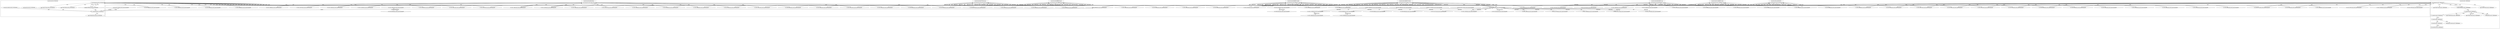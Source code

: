 digraph G {
	"10.1.80.1:33970#ServerID_OuterContainerID"->"1_fwatchdog#ServerID_5bd30c3565a4"[ label="read" ];
	"10.1.80.1:49288#ServerID_OuterContainerID"->"1_fwatchdog#ServerID_68977fd5c9-qtcgc"[ label="GET" ];
	"1_fwatchdog#ServerID_68977fd5c9-qtcgc"->"10.1.80.1:49289#ServerID_OuterContainerID"[ label="RESPONSE" ];
	"1_fwatchdog#ServerID_68977fd5c9-qtcgc"->"10.1.80.1:49288#ServerID_OuterContainerID"[ label="RESPONSE" ];
	"10.1.80.1:49289#ServerID_OuterContainerID"->"1_fwatchdog#ServerID_68977fd5c9-qtcgc"[ label="GET" ];
	"10.1.80.1:33968#ServerID_OuterContainerID"->"1_fwatchdog#ServerID_5bd30c3565a4"[ label="read" ];
	"10.1.80.1:34002#ServerID_OuterContainerID"->"1_fwatchdog#ServerID_5fff9df6cf-4xmj9"[ label="GET" ];
	"1_fwatchdog#ServerID_5fff9df6cf-4xmj9"->"10.1.80.1:34002#ServerID_OuterContainerID"[ label="RESPONSE" ];
	"10.1.80.1:34004#ServerID_OuterContainerID"->"1_fwatchdog#ServerID_5fff9df6cf-4xmj9"[ label="GET" ];
	"1_fwatchdog#ServerID_5fff9df6cf-4xmj9"->"10.1.80.1:34004#ServerID_OuterContainerID"[ label="RESPONSE" ];
	"10.1.80.1:59106#ServerID_OuterContainerID"->"1_fwatchdog#ServerID_5f846fd567-g8dn6"[ label="GET" ];
	"1_fwatchdog#ServerID_5bd30c3565a4"->"10.1.80.1:33970#ServerID_OuterContainerID"[ label="write" ];
	"1_fwatchdog#ServerID_5f846fd567-g8dn6"->"10.1.80.1:59106#ServerID_OuterContainerID"[ label="RESPONSE" ];
	"10.1.80.1:59104#ServerID_OuterContainerID"->"1_fwatchdog#ServerID_5f846fd567-g8dn6"[ label="GET" ];
	"1_fwatchdog#ServerID_5bd30c3565a4"->"10.1.80.1:33968#ServerID_OuterContainerID"[ label="write" ];
	"1_fwatchdog#ServerID_5f846fd567-g8dn6"->"10.1.80.1:59104#ServerID_OuterContainerID"[ label="RESPONSE" ];
	"10.1.80.1:54290#ServerID_OuterContainerID"->"1_fwatchdog#ServerID_6df85d7674-f2xxt"[ label="GET" ];
	"1_fwatchdog#ServerID_6df85d7674-f2xxt"->"10.1.80.1:54290#ServerID_OuterContainerID"[ label="RESPONSE" ];
	"10.1.80.1:59072#ServerID_OuterContainerID"->"1_fwatchdog#ServerID_7cf8268e6ab5"[ label="read" ];
	"10.1.80.1:54292#ServerID_OuterContainerID"->"1_fwatchdog#ServerID_6df85d7674-f2xxt"[ label="GET" ];
	"1_fwatchdog#ServerID_6df85d7674-f2xxt"->"10.1.80.1:54292#ServerID_OuterContainerID"[ label="RESPONSE" ];
	"10.1.80.1:56628#ServerID_OuterContainerID"->"1_fwatchdog#ServerID_8665dd9487-zwjjv"[ label="GET" ];
	"1_fwatchdog#ServerID_8665dd9487-zwjjv"->"10.1.80.1:56628#ServerID_OuterContainerID"[ label="RESPONSE" ];
	"10.1.80.1:56630#ServerID_OuterContainerID"->"1_fwatchdog#ServerID_8665dd9487-zwjjv"[ label="GET" ];
	"1_fwatchdog#ServerID_8665dd9487-zwjjv"->"10.1.80.1:56630#ServerID_OuterContainerID"[ label="RESPONSE" ];
	"10.1.80.1:49356#ServerID_OuterContainerID"->"1_fwatchdog#ServerID_76c96688d7-4wrfp"[ label="GET" ];
	"1_fwatchdog#ServerID_76c96688d7-4wrfp"->"10.1.80.1:49356#ServerID_OuterContainerID"[ label="RESPONSE" ];
	"10.1.80.1:49354#ServerID_OuterContainerID"->"1_fwatchdog#ServerID_76c96688d7-4wrfp"[ label="GET" ];
	"1_fwatchdog#ServerID_76c96688d7-4wrfp"->"10.1.80.1:49354#ServerID_OuterContainerID"[ label="RESPONSE" ];
	"10.1.80.1:49322#ServerID_OuterContainerID"->"1_fwatchdog#ServerID_68977fd5c9-qtcgc"[ label="GET" ];
	"10.1.80.1:49323#ServerID_OuterContainerID"->"1_fwatchdog#ServerID_68977fd5c9-qtcgc"[ label="GET" ];
	"1_fwatchdog#ServerID_68977fd5c9-qtcgc"->"10.1.80.1:49322#ServerID_OuterContainerID"[ label="RESPONSE" ];
	"1_fwatchdog#ServerID_68977fd5c9-qtcgc"->"10.1.80.1:49323#ServerID_OuterContainerID"[ label="RESPONSE" ];
	"1_fwatchdog#ServerID_7cf8268e6ab5"->"10.1.80.1:59072#ServerID_OuterContainerID"[ label="write" ];
	"10.1.80.1:59070#ServerID_OuterContainerID"->"1_fwatchdog#ServerID_7cf8268e6ab5"[ label="read" ];
	"10.1.80.1:34036#ServerID_OuterContainerID"->"1_fwatchdog#ServerID_5fff9df6cf-4xmj9"[ label="GET" ];
	"1_fwatchdog#ServerID_5fff9df6cf-4xmj9"->"10.1.80.1:34036#ServerID_OuterContainerID"[ label="RESPONSE" ];
	"10.1.80.1:34038#ServerID_OuterContainerID"->"1_fwatchdog#ServerID_5fff9df6cf-4xmj9"[ label="GET" ];
	"1_fwatchdog#ServerID_5fff9df6cf-4xmj9"->"10.1.80.1:34038#ServerID_OuterContainerID"[ label="RESPONSE" ];
	"10.1.80.1:59142#ServerID_OuterContainerID"->"1_fwatchdog#ServerID_5f846fd567-g8dn6"[ label="GET" ];
	"10.1.80.1:59140#ServerID_OuterContainerID"->"1_fwatchdog#ServerID_5f846fd567-g8dn6"[ label="GET" ];
	"1_fwatchdog#ServerID_5f846fd567-g8dn6"->"10.1.80.1:59142#ServerID_OuterContainerID"[ label="RESPONSE" ];
	"1_fwatchdog#ServerID_5f846fd567-g8dn6"->"10.1.80.1:59140#ServerID_OuterContainerID"[ label="RESPONSE" ];
	"10.1.80.93:43650#ServerID_OuterContainerID"->"1_fwatchdog#ServerID_6df85d7674-f2xxt"[ label="POST" ];
	"1_fwatchdog#ServerID_6df85d7674-f2xxt"->"gateway:8080#ServerID_OuterContainerID"[ label="POST" ];
	"1_fwatchdog#ServerID_6df85d7674-f2xxt"->"10.1.80.93:8080#ServerID_OuterContainerID"[ label="POST" ];
	"10.1.80.93:35660#ServerID_OuterContainerID"->"1_fwatchdog#ServerID_5f846fd567-g8dn6"[ label="POST" ];
	"1_fwatchdog#ServerID_5f846fd567-g8dn6"->"10.1.80.93:35660#ServerID_OuterContainerID"[ label="RESPONSE" ];
	"10.1.80.93:8080#ServerID_OuterContainerID"->"1_fwatchdog#ServerID_6df85d7674-f2xxt"[ label="RESPONSE" ];
	"gateway:8080#ServerID_OuterContainerID"->"1_fwatchdog#ServerID_6df85d7674-f2xxt"[ label="RESPONSE" ];
	"1_fwatchdog#ServerID_6df85d7674-f2xxt"->"10.1.80.93:43650#ServerID_OuterContainerID"[ label="RESPONSE" ];
	"10.1.80.1:54342#ServerID_OuterContainerID"->"1_fwatchdog#ServerID_6df85d7674-f2xxt"[ label="GET" ];
	"10.1.80.1:54344#ServerID_OuterContainerID"->"1_fwatchdog#ServerID_6df85d7674-f2xxt"[ label="GET" ];
	"1_fwatchdog#ServerID_6df85d7674-f2xxt"->"10.1.80.1:54344#ServerID_OuterContainerID"[ label="RESPONSE" ];
	"1_fwatchdog#ServerID_6df85d7674-f2xxt"->"10.1.80.1:54342#ServerID_OuterContainerID"[ label="RESPONSE" ];
	"10.1.80.1:56684#ServerID_OuterContainerID"->"1_fwatchdog#ServerID_8665dd9487-zwjjv"[ label="GET" ];
	"1_fwatchdog#ServerID_8665dd9487-zwjjv"->"10.1.80.1:56684#ServerID_OuterContainerID"[ label="RESPONSE" ];
	"10.1.80.1:56682#ServerID_OuterContainerID"->"1_fwatchdog#ServerID_8665dd9487-zwjjv"[ label="GET" ];
	"1_fwatchdog#ServerID_8665dd9487-zwjjv"->"10.1.80.1:56682#ServerID_OuterContainerID"[ label="RESPONSE" ];
	"10.1.80.1:49410#ServerID_OuterContainerID"->"1_fwatchdog#ServerID_76c96688d7-4wrfp"[ label="GET" ];
	"1_fwatchdog#ServerID_76c96688d7-4wrfp"->"10.1.80.1:49410#ServerID_OuterContainerID"[ label="RESPONSE" ];
	"10.1.80.1:49408#ServerID_OuterContainerID"->"1_fwatchdog#ServerID_76c96688d7-4wrfp"[ label="GET" ];
	"1_fwatchdog#ServerID_76c96688d7-4wrfp"->"10.1.80.1:49408#ServerID_OuterContainerID"[ label="RESPONSE" ];
	"10.1.80.93:43684#ServerID_OuterContainerID"->"1_fwatchdog#ServerID_6df85d7674-f2xxt"[ label="POST" ];
	"1_fwatchdog#ServerID_6df85d7674-f2xxt"->"gateway:8080#ServerID_OuterContainerID"[ label="POST" ];
	"1_fwatchdog#ServerID_6df85d7674-f2xxt"->"10.1.80.93:8080#ServerID_OuterContainerID"[ label="POST" ];
	"10.1.80.93:35694#ServerID_OuterContainerID"->"1_fwatchdog#ServerID_5f846fd567-g8dn6"[ label="POST" ];
	"1_fwatchdog#ServerID_5f846fd567-g8dn6"->"10.1.80.93:35694#ServerID_OuterContainerID"[ label="RESPONSE" ];
	"10.1.80.93:8080#ServerID_OuterContainerID"->"1_fwatchdog#ServerID_6df85d7674-f2xxt"[ label="RESPONSE" ];
	"gateway:8080#ServerID_OuterContainerID"->"1_fwatchdog#ServerID_6df85d7674-f2xxt"[ label="RESPONSE" ];
	"1_fwatchdog#ServerID_6df85d7674-f2xxt"->"10.1.80.93:43684#ServerID_OuterContainerID"[ label="RESPONSE" ];
	"10.1.80.1:49392#ServerID_OuterContainerID"->"1_fwatchdog#ServerID_68977fd5c9-qtcgc"[ label="GET" ];
	"10.1.80.1:49394#ServerID_OuterContainerID"->"1_fwatchdog#ServerID_68977fd5c9-qtcgc"[ label="GET" ];
	"1_fwatchdog#ServerID_68977fd5c9-qtcgc"->"10.1.80.1:49394#ServerID_OuterContainerID"[ label="RESPONSE" ];
	"1_fwatchdog#ServerID_68977fd5c9-qtcgc"->"10.1.80.1:49392#ServerID_OuterContainerID"[ label="RESPONSE" ];
	"10.1.80.93:43706#ServerID_OuterContainerID"->"1_fwatchdog#ServerID_6df85d7674-f2xxt"[ label="POST" ];
	"1_fwatchdog#ServerID_6df85d7674-f2xxt"->"gateway:8080#ServerID_OuterContainerID"[ label="POST" ];
	"1_fwatchdog#ServerID_6df85d7674-f2xxt"->"10.1.80.93:8080#ServerID_OuterContainerID"[ label="POST" ];
	"10.1.80.93:35716#ServerID_OuterContainerID"->"1_fwatchdog#ServerID_5f846fd567-g8dn6"[ label="POST" ];
	"1_fwatchdog#ServerID_5f846fd567-g8dn6"->"10.1.80.93:35716#ServerID_OuterContainerID"[ label="RESPONSE" ];
	"10.1.80.93:8080#ServerID_OuterContainerID"->"1_fwatchdog#ServerID_6df85d7674-f2xxt"[ label="RESPONSE" ];
	"gateway:8080#ServerID_OuterContainerID"->"1_fwatchdog#ServerID_6df85d7674-f2xxt"[ label="RESPONSE" ];
	"1_fwatchdog#ServerID_6df85d7674-f2xxt"->"10.1.80.93:43706#ServerID_OuterContainerID"[ label="RESPONSE" ];
	"10.1.80.1:34122#ServerID_OuterContainerID"->"1_fwatchdog#ServerID_5fff9df6cf-4xmj9"[ label="GET" ];
	"1_fwatchdog#ServerID_5fff9df6cf-4xmj9"->"10.1.80.1:34122#ServerID_OuterContainerID"[ label="RESPONSE" ];
	"10.1.80.1:34124#ServerID_OuterContainerID"->"1_fwatchdog#ServerID_5fff9df6cf-4xmj9"[ label="GET" ];
	"1_fwatchdog#ServerID_5fff9df6cf-4xmj9"->"10.1.80.1:34124#ServerID_OuterContainerID"[ label="RESPONSE" ];
	"10.1.80.1:59224#ServerID_OuterContainerID"->"1_fwatchdog#ServerID_5f846fd567-g8dn6"[ label="GET" ];
	"1_fwatchdog#ServerID_5f846fd567-g8dn6"->"10.1.80.1:59224#ServerID_OuterContainerID"[ label="RESPONSE" ];
	"10.1.80.1:59225#ServerID_OuterContainerID"->"1_fwatchdog#ServerID_5f846fd567-g8dn6"[ label="GET" ];
	"1_fwatchdog#ServerID_5f846fd567-g8dn6"->"10.1.80.1:59225#ServerID_OuterContainerID"[ label="RESPONSE" ];
	"10.1.80.1:54412#ServerID_OuterContainerID"->"1_fwatchdog#ServerID_6df85d7674-f2xxt"[ label="GET" ];
	"10.1.80.1:54410#ServerID_OuterContainerID"->"1_fwatchdog#ServerID_6df85d7674-f2xxt"[ label="GET" ];
	"1_fwatchdog#ServerID_6df85d7674-f2xxt"->"10.1.80.1:54410#ServerID_OuterContainerID"[ label="RESPONSE" ];
	"1_fwatchdog#ServerID_6df85d7674-f2xxt"->"10.1.80.1:54412#ServerID_OuterContainerID"[ label="RESPONSE" ];
	"10.1.80.1:56754#ServerID_OuterContainerID"->"1_fwatchdog#ServerID_8665dd9487-zwjjv"[ label="GET" ];
	"1_fwatchdog#ServerID_8665dd9487-zwjjv"->"10.1.80.1:56754#ServerID_OuterContainerID"[ label="RESPONSE" ];
	"10.1.80.1:56752#ServerID_OuterContainerID"->"1_fwatchdog#ServerID_8665dd9487-zwjjv"[ label="GET" ];
	"1_fwatchdog#ServerID_8665dd9487-zwjjv"->"10.1.80.1:56752#ServerID_OuterContainerID"[ label="RESPONSE" ];
	"10.1.80.1:49486#ServerID_OuterContainerID"->"1_fwatchdog#ServerID_76c96688d7-4wrfp"[ label="GET" ];
	"10.1.80.1:49452#ServerID_OuterContainerID"->"1_fwatchdog#ServerID_68977fd5c9-qtcgc"[ label="GET" ];
	"1_fwatchdog#ServerID_76c96688d7-4wrfp"->"10.1.80.1:49486#ServerID_OuterContainerID"[ label="RESPONSE" ];
	"10.1.80.1:49484#ServerID_OuterContainerID"->"1_fwatchdog#ServerID_76c96688d7-4wrfp"[ label="GET" ];
	"1_fwatchdog#ServerID_76c96688d7-4wrfp"->"10.1.80.1:49484#ServerID_OuterContainerID"[ label="RESPONSE" ];
	"1_fwatchdog#ServerID_7cf8268e6ab5"->"10.1.80.1:59070#ServerID_OuterContainerID"[ label="write" ];
	"1_fwatchdog#ServerID_68977fd5c9-qtcgc"->"10.1.80.1:49452#ServerID_OuterContainerID"[ label="RESPONSE" ];
	"10.1.80.1:49454#ServerID_OuterContainerID"->"1_fwatchdog#ServerID_68977fd5c9-qtcgc"[ label="GET" ];
	"1_fwatchdog#ServerID_68977fd5c9-qtcgc"->"10.1.80.1:49454#ServerID_OuterContainerID"[ label="RESPONSE" ];
	"10.1.80.1:34167#ServerID_OuterContainerID"->"1_fwatchdog#ServerID_5fff9df6cf-4xmj9"[ label="GET" ];
	"10.1.80.1:34166#ServerID_OuterContainerID"->"1_fwatchdog#ServerID_5fff9df6cf-4xmj9"[ label="GET" ];
	"1_fwatchdog#ServerID_5fff9df6cf-4xmj9"->"10.1.80.1:34166#ServerID_OuterContainerID"[ label="RESPONSE" ];
	"1_fwatchdog#ServerID_5fff9df6cf-4xmj9"->"10.1.80.1:34167#ServerID_OuterContainerID"[ label="RESPONSE" ];
	"10.1.80.1:59268#ServerID_OuterContainerID"->"1_fwatchdog#ServerID_5f846fd567-g8dn6"[ label="GET" ];
	"1_fwatchdog#ServerID_5f846fd567-g8dn6"->"10.1.80.1:59268#ServerID_OuterContainerID"[ label="RESPONSE" ];
	"10.1.80.1:59270#ServerID_OuterContainerID"->"1_fwatchdog#ServerID_5f846fd567-g8dn6"[ label="GET" ];
	"1_fwatchdog#ServerID_5f846fd567-g8dn6"->"10.1.80.1:59270#ServerID_OuterContainerID"[ label="RESPONSE" ];
	"10.1.80.1:54456#ServerID_OuterContainerID"->"1_fwatchdog#ServerID_6df85d7674-f2xxt"[ label="GET" ];
	"1_fwatchdog#ServerID_6df85d7674-f2xxt"->"10.1.80.1:54456#ServerID_OuterContainerID"[ label="RESPONSE" ];
	"10.1.80.1:54454#ServerID_OuterContainerID"->"1_fwatchdog#ServerID_6df85d7674-f2xxt"[ label="GET" ];
	"1_fwatchdog#ServerID_6df85d7674-f2xxt"->"10.1.80.1:54454#ServerID_OuterContainerID"[ label="RESPONSE" ];
	"10.1.80.1:56792#ServerID_OuterContainerID"->"1_fwatchdog#ServerID_8665dd9487-zwjjv"[ label="GET" ];
	"1_fwatchdog#ServerID_8665dd9487-zwjjv"->"10.1.80.1:56792#ServerID_OuterContainerID"[ label="RESPONSE" ];
	"10.1.80.1:56794#ServerID_OuterContainerID"->"1_fwatchdog#ServerID_8665dd9487-zwjjv"[ label="GET" ];
	"1_fwatchdog#ServerID_8665dd9487-zwjjv"->"10.1.80.1:56794#ServerID_OuterContainerID"[ label="RESPONSE" ];
	"10.1.80.1:49518#ServerID_OuterContainerID"->"1_fwatchdog#ServerID_76c96688d7-4wrfp"[ label="GET" ];
	"1_fwatchdog#ServerID_76c96688d7-4wrfp"->"10.1.80.1:49518#ServerID_OuterContainerID"[ label="RESPONSE" ];
	"10.1.80.1:49520#ServerID_OuterContainerID"->"1_fwatchdog#ServerID_76c96688d7-4wrfp"[ label="GET" ];
	"1_fwatchdog#ServerID_76c96688d7-4wrfp"->"10.1.80.1:49520#ServerID_OuterContainerID"[ label="RESPONSE" ];
	"10.1.80.1:49488#ServerID_OuterContainerID"->"1_fwatchdog#ServerID_68977fd5c9-qtcgc"[ label="GET" ];
	"10.1.80.1:49486#ServerID_OuterContainerID"->"1_fwatchdog#ServerID_68977fd5c9-qtcgc"[ label="GET" ];
	"1_fwatchdog#ServerID_68977fd5c9-qtcgc"->"10.1.80.1:49488#ServerID_OuterContainerID"[ label="RESPONSE" ];
	"1_fwatchdog#ServerID_68977fd5c9-qtcgc"->"10.1.80.1:49486#ServerID_OuterContainerID"[ label="RESPONSE" ];
	"10.1.80.1:34198#ServerID_OuterContainerID"->"1_fwatchdog#ServerID_5fff9df6cf-4xmj9"[ label="GET" ];
	"1_fwatchdog#ServerID_5fff9df6cf-4xmj9"->"10.1.80.1:34198#ServerID_OuterContainerID"[ label="RESPONSE" ];
	"10.1.80.1:34200#ServerID_OuterContainerID"->"1_fwatchdog#ServerID_5fff9df6cf-4xmj9"[ label="GET" ];
	"1_fwatchdog#ServerID_5fff9df6cf-4xmj9"->"10.1.80.1:34200#ServerID_OuterContainerID"[ label="RESPONSE" ];
	"10.1.80.1:59301#ServerID_OuterContainerID"->"1_fwatchdog#ServerID_5f846fd567-g8dn6"[ label="GET" ];
	"10.1.80.1:49289#ServerID_OuterContainerID"->"1_fwatchdog#ServerID_c8cd456c8f13"[ label="read" ];
	"1_fwatchdog#ServerID_5f846fd567-g8dn6"->"10.1.80.1:59301#ServerID_OuterContainerID"[ label="RESPONSE" ];
	"10.1.80.1:54256#ServerID_OuterContainerID"->"1_fwatchdog#ServerID_2347d2f455dd"[ label="read" ];
	"10.1.80.1:54258#ServerID_OuterContainerID"->"1_fwatchdog#ServerID_2347d2f455dd"[ label="read" ];
	"1_fwatchdog#ServerID_2347d2f455dd"->"10.1.80.1:54256#ServerID_OuterContainerID"[ label="write" ];
	"1_fwatchdog#ServerID_2347d2f455dd"->"10.1.80.1:54258#ServerID_OuterContainerID"[ label="write" ];
	"10.1.80.1:49288#ServerID_OuterContainerID"->"1_fwatchdog#ServerID_c8cd456c8f13"[ label="read" ];
	"1_fwatchdog#ServerID_c8cd456c8f13"->"10.1.80.1:49288#ServerID_OuterContainerID"[ label="write" ];
	"1_fwatchdog#ServerID_c8cd456c8f13"->"10.1.80.1:49289#ServerID_OuterContainerID"[ label="write" ];
	"10.1.80.1:34004#ServerID_OuterContainerID"->"1_fwatchdog#ServerID_5bd30c3565a4"[ label="read" ];
	"10.1.80.1:34002#ServerID_OuterContainerID"->"1_fwatchdog#ServerID_5bd30c3565a4"[ label="read" ];
	"1_fwatchdog#ServerID_5bd30c3565a4"->"10.1.80.1:34002#ServerID_OuterContainerID"[ label="write" ];
	"1_fwatchdog#ServerID_5bd30c3565a4"->"10.1.80.1:34004#ServerID_OuterContainerID"[ label="write" ];
	"10.1.80.1:59106#ServerID_OuterContainerID"->"1_fwatchdog#ServerID_7cf8268e6ab5"[ label="read" ];
	"10.1.80.1:59104#ServerID_OuterContainerID"->"1_fwatchdog#ServerID_7cf8268e6ab5"[ label="read" ];
	"1_fwatchdog#ServerID_7cf8268e6ab5"->"10.1.80.1:59106#ServerID_OuterContainerID"[ label="write" ];
	"1_fwatchdog#ServerID_7cf8268e6ab5"->"10.1.80.1:59104#ServerID_OuterContainerID"[ label="write" ];
	"10.1.80.1:54290#ServerID_OuterContainerID"->"1_fwatchdog#ServerID_2347d2f455dd"[ label="read" ];
	"1_fwatchdog#ServerID_2347d2f455dd"->"10.1.80.1:54290#ServerID_OuterContainerID"[ label="write" ];
	"10.1.80.1:54292#ServerID_OuterContainerID"->"1_fwatchdog#ServerID_2347d2f455dd"[ label="read" ];
	"1_fwatchdog#ServerID_2347d2f455dd"->"10.1.80.1:54292#ServerID_OuterContainerID"[ label="write" ];
	"10.1.80.1:49323#ServerID_OuterContainerID"->"1_fwatchdog#ServerID_c8cd456c8f13"[ label="read" ];
	"10.1.80.1:49322#ServerID_OuterContainerID"->"1_fwatchdog#ServerID_c8cd456c8f13"[ label="read" ];
	"1_fwatchdog#ServerID_c8cd456c8f13"->"10.1.80.1:49322#ServerID_OuterContainerID"[ label="write" ];
	"1_fwatchdog#ServerID_c8cd456c8f13"->"10.1.80.1:49323#ServerID_OuterContainerID"[ label="write" ];
	"10.1.80.1:34036#ServerID_OuterContainerID"->"1_fwatchdog#ServerID_5bd30c3565a4"[ label="read" ];
	"10.1.80.1:34038#ServerID_OuterContainerID"->"1_fwatchdog#ServerID_5bd30c3565a4"[ label="read" ];
	"1_fwatchdog#ServerID_5bd30c3565a4"->"10.1.80.1:34036#ServerID_OuterContainerID"[ label="write" ];
	"1_fwatchdog#ServerID_5bd30c3565a4"->"10.1.80.1:34038#ServerID_OuterContainerID"[ label="write" ];
	"10.1.80.1:59142#ServerID_OuterContainerID"->"1_fwatchdog#ServerID_7cf8268e6ab5"[ label="read" ];
	"1_fwatchdog#ServerID_7cf8268e6ab5"->"10.1.80.1:59142#ServerID_OuterContainerID"[ label="write" ];
	"1_fwatchdog#ServerID_7cf8268e6ab5"->"10.1.80.1:59140#ServerID_OuterContainerID"[ label="write" ];
	"10.1.80.1:59140#ServerID_OuterContainerID"->"1_fwatchdog#ServerID_7cf8268e6ab5"[ label="read" ];
	"10.1.80.93:43650#ServerID_OuterContainerID"->"1_fwatchdog#ServerID_2347d2f455dd"[ label="read" ];
	"1_fwatchdog#ServerID_2347d2f455dd"->"pipe:[7844706]#ServerID_2347d2f455dd"[ label="write" ];
	"1_fwatchdog#ServerID_2347d2f455dd"->"localhost:3000#ServerID_2347d2f455dd"[ label="connect" ];
	"localhost:3000#ServerID_2347d2f455dd"->"1_fwatchdog#ServerID_2347d2f455dd"[ label="read" ];
	"1_fwatchdog#ServerID_2347d2f455dd"->"localhost:3000#ServerID_2347d2f455dd"[ label="write" ];
	"localhost:3000#ServerID_2347d2f455dd"->"13_node#ServerID_2347d2f455dd"[ label="read" ];
	"13_node#ServerID_2347d2f455dd"->"pipe:[7845926]#ServerID_2347d2f455dd"[ label="write" ];
	"/etc/hosts#ServerID_2347d2f455dd"->"13_node#ServerID_2347d2f455dd"[ label="read" ];
	"/etc/resolv.conf#ServerID_2347d2f455dd"->"13_node#ServerID_2347d2f455dd"[ label="read" ];
	"13_node#ServerID_2347d2f455dd"->"10.152.183.10:53#ServerID_OuterContainerID"[ label="sendto" ];
	"10.152.183.10:53#ServerID_OuterContainerID"->"13_node#ServerID_2347d2f455dd"[ label="recvfrom" ];
	"1_fwatchdog#ServerID_7cf8268e6ab5"->"pipe:[7845975]#ServerID_7cf8268e6ab5"[ label="write" ];
	"1_fwatchdog#ServerID_7cf8268e6ab5"->"localhost:3000#ServerID_7cf8268e6ab5"[ label="connect" ];
	"1_fwatchdog#ServerID_7cf8268e6ab5"->"localhost:3000#ServerID_7cf8268e6ab5"[ label="write" ];
	"localhost:3000#ServerID_7cf8268e6ab5"->"1_fwatchdog#ServerID_7cf8268e6ab5"[ label="read" ];
	"13_node#ServerID_2347d2f455dd"->"gateway:8080#ServerID_OuterContainerID"[ label="connect" ];
	"10.1.80.93:35660#ServerID_OuterContainerID"->"1_fwatchdog#ServerID_7cf8268e6ab5"[ label="read" ];
	"localhost:3000#ServerID_7cf8268e6ab5"->"13_node#ServerID_7cf8268e6ab5"[ label="read" ];
	"/dev/null#ServerID_7cf8268e6ab5"->"13_node#ServerID_7cf8268e6ab5"[ label="read" ];
	"13_node#ServerID_7cf8268e6ab5"->"pipe:[7845600]#ServerID_7cf8268e6ab5"[ label="write" ];
	"13_node#ServerID_7cf8268e6ab5"->"pipe:[7845627]#ServerID_7cf8268e6ab5"[ label="write" ];
	"pipe:[7845627]#ServerID_7cf8268e6ab5"->"13_node#ServerID_7cf8268e6ab5"[ label="read" ];
	"37_node#ServerID_7cf8268e6ab5"->"37_sh#ServerID_7cf8268e6ab5"[ label="execve" ];
	"13_node#ServerID_7cf8268e6ab5"->"37_node#ServerID_7cf8268e6ab5"[ label="fork" ];
	"38_sh#ServerID_7cf8268e6ab5"->"38_touch#ServerID_7cf8268e6ab5"[ label="execve" ];
	"37_sh#ServerID_7cf8268e6ab5"->"/home/app/3.txt#ServerID_7cf8268e6ab5"[ label="write" ];
	"37_sh#ServerID_7cf8268e6ab5"->"38_sh#ServerID_7cf8268e6ab5"[ label="fork" ];
	"13_node#ServerID_7cf8268e6ab5"->"/dev/null#ServerID_7cf8268e6ab5"[ label="write" ];
	"1_fwatchdog#ServerID_7cf8268e6ab5"->"pipe:[7845976]#ServerID_7cf8268e6ab5"[ label="write" ];
	"gateway:8080#ServerID_OuterContainerID"->"13_node#ServerID_2347d2f455dd"[ label="read" ];
	"1_fwatchdog#ServerID_7cf8268e6ab5"->"10.1.80.93:35660#ServerID_OuterContainerID"[ label="write" ];
	"1_fwatchdog#ServerID_2347d2f455dd"->"pipe:[7844707]#ServerID_2347d2f455dd"[ label="write" ];
	"1_fwatchdog#ServerID_2347d2f455dd"->"10.1.80.93:43650#ServerID_OuterContainerID"[ label="write" ];
	"10.1.80.1:54344#ServerID_OuterContainerID"->"1_fwatchdog#ServerID_2347d2f455dd"[ label="read" ];
	"10.1.80.1:54342#ServerID_OuterContainerID"->"1_fwatchdog#ServerID_2347d2f455dd"[ label="read" ];
	"1_fwatchdog#ServerID_2347d2f455dd"->"10.1.80.1:54344#ServerID_OuterContainerID"[ label="write" ];
	"1_fwatchdog#ServerID_2347d2f455dd"->"10.1.80.1:54342#ServerID_OuterContainerID"[ label="write" ];
	"10.1.80.93:43684#ServerID_OuterContainerID"->"1_fwatchdog#ServerID_2347d2f455dd"[ label="read" ];
	"10.1.80.93:35694#ServerID_OuterContainerID"->"1_fwatchdog#ServerID_7cf8268e6ab5"[ label="read" ];
	"1_fwatchdog#ServerID_7cf8268e6ab5"->"10.1.80.93:35694#ServerID_OuterContainerID"[ label="write" ];
	"1_fwatchdog#ServerID_2347d2f455dd"->"10.1.80.93:43684#ServerID_OuterContainerID"[ label="write" ];
	"10.1.80.1:49394#ServerID_OuterContainerID"->"1_fwatchdog#ServerID_c8cd456c8f13"[ label="read" ];
	"1_fwatchdog#ServerID_c8cd456c8f13"->"10.1.80.1:49394#ServerID_OuterContainerID"[ label="write" ];
	"10.1.80.1:49392#ServerID_OuterContainerID"->"1_fwatchdog#ServerID_c8cd456c8f13"[ label="read" ];
	"1_fwatchdog#ServerID_c8cd456c8f13"->"10.1.80.1:49392#ServerID_OuterContainerID"[ label="write" ];
	"10.1.80.93:43706#ServerID_OuterContainerID"->"1_fwatchdog#ServerID_2347d2f455dd"[ label="read" ];
	"10.1.80.93:35716#ServerID_OuterContainerID"->"1_fwatchdog#ServerID_7cf8268e6ab5"[ label="read" ];
	"1_fwatchdog#ServerID_7cf8268e6ab5"->"10.1.80.93:35716#ServerID_OuterContainerID"[ label="write" ];
	"1_fwatchdog#ServerID_2347d2f455dd"->"10.1.80.93:43706#ServerID_OuterContainerID"[ label="write" ];
	"10.1.80.1:34122#ServerID_OuterContainerID"->"1_fwatchdog#ServerID_5bd30c3565a4"[ label="read" ];
	"10.1.80.1:34124#ServerID_OuterContainerID"->"1_fwatchdog#ServerID_5bd30c3565a4"[ label="read" ];
	"1_fwatchdog#ServerID_5bd30c3565a4"->"10.1.80.1:34122#ServerID_OuterContainerID"[ label="write" ];
	"10.1.80.1:59224#ServerID_OuterContainerID"->"1_fwatchdog#ServerID_7cf8268e6ab5"[ label="read" ];
	"1_fwatchdog#ServerID_5bd30c3565a4"->"10.1.80.1:34124#ServerID_OuterContainerID"[ label="write" ];
	"1_fwatchdog#ServerID_7cf8268e6ab5"->"10.1.80.1:59224#ServerID_OuterContainerID"[ label="write" ];
	"10.1.80.1:59225#ServerID_OuterContainerID"->"1_fwatchdog#ServerID_7cf8268e6ab5"[ label="read" ];
	"1_fwatchdog#ServerID_7cf8268e6ab5"->"10.1.80.1:59225#ServerID_OuterContainerID"[ label="write" ];
	"10.1.80.1:54412#ServerID_OuterContainerID"->"1_fwatchdog#ServerID_2347d2f455dd"[ label="read" ];
	"10.1.80.1:54410#ServerID_OuterContainerID"->"1_fwatchdog#ServerID_2347d2f455dd"[ label="read" ];
	"1_fwatchdog#ServerID_2347d2f455dd"->"10.1.80.1:54410#ServerID_OuterContainerID"[ label="write" ];
	"1_fwatchdog#ServerID_2347d2f455dd"->"10.1.80.1:54412#ServerID_OuterContainerID"[ label="write" ];
	"10.1.80.1:49454#ServerID_OuterContainerID"->"1_fwatchdog#ServerID_c8cd456c8f13"[ label="read" ];
	"10.1.80.1:49452#ServerID_OuterContainerID"->"1_fwatchdog#ServerID_c8cd456c8f13"[ label="read" ];
	"1_fwatchdog#ServerID_c8cd456c8f13"->"10.1.80.1:49452#ServerID_OuterContainerID"[ label="write" ];
	"1_fwatchdog#ServerID_c8cd456c8f13"->"10.1.80.1:49454#ServerID_OuterContainerID"[ label="write" ];
	"1_fwatchdog#ServerID_5bd30c3565a4"->"10.1.80.1:34166#ServerID_OuterContainerID"[ label="write" ];
	"10.1.80.1:34166#ServerID_OuterContainerID"->"1_fwatchdog#ServerID_5bd30c3565a4"[ label="read" ];
	"10.1.80.1:34167#ServerID_OuterContainerID"->"1_fwatchdog#ServerID_5bd30c3565a4"[ label="read" ];
	"1_fwatchdog#ServerID_5bd30c3565a4"->"10.1.80.1:34167#ServerID_OuterContainerID"[ label="write" ];
	"10.1.80.1:59270#ServerID_OuterContainerID"->"1_fwatchdog#ServerID_7cf8268e6ab5"[ label="read" ];
	"10.1.80.1:59268#ServerID_OuterContainerID"->"1_fwatchdog#ServerID_7cf8268e6ab5"[ label="read" ];
	"1_fwatchdog#ServerID_7cf8268e6ab5"->"10.1.80.1:59268#ServerID_OuterContainerID"[ label="write" ];
	"1_fwatchdog#ServerID_7cf8268e6ab5"->"10.1.80.1:59270#ServerID_OuterContainerID"[ label="write" ];
	"10.1.80.1:54456#ServerID_OuterContainerID"->"1_fwatchdog#ServerID_2347d2f455dd"[ label="read" ];
	"10.1.80.1:54454#ServerID_OuterContainerID"->"1_fwatchdog#ServerID_2347d2f455dd"[ label="read" ];
	"10.1.80.1:49486#ServerID_OuterContainerID"->"1_fwatchdog#ServerID_c8cd456c8f13"[ label="read" ];
	"1_fwatchdog#ServerID_2347d2f455dd"->"10.1.80.1:54456#ServerID_OuterContainerID"[ label="write" ];
	"1_fwatchdog#ServerID_2347d2f455dd"->"10.1.80.1:54454#ServerID_OuterContainerID"[ label="write" ];
	"10.1.80.1:49488#ServerID_OuterContainerID"->"1_fwatchdog#ServerID_c8cd456c8f13"[ label="read" ];
	"1_fwatchdog#ServerID_c8cd456c8f13"->"10.1.80.1:49488#ServerID_OuterContainerID"[ label="write" ];
	"1_fwatchdog#ServerID_c8cd456c8f13"->"10.1.80.1:49486#ServerID_OuterContainerID"[ label="write" ];
	"10.1.80.1:34198#ServerID_OuterContainerID"->"1_fwatchdog#ServerID_5bd30c3565a4"[ label="read" ];
	"10.1.80.1:34200#ServerID_OuterContainerID"->"1_fwatchdog#ServerID_5bd30c3565a4"[ label="read" ];
	"1_fwatchdog#ServerID_5bd30c3565a4"->"10.1.80.1:34198#ServerID_OuterContainerID"[ label="write" ];
	"10.1.80.1:59301#ServerID_OuterContainerID"->"1_fwatchdog#ServerID_7cf8268e6ab5"[ label="read" ];
	"1_fwatchdog#ServerID_5bd30c3565a4"->"10.1.80.1:34200#ServerID_OuterContainerID"[ label="write" ];
	"1_fwatchdog#ServerID_7cf8268e6ab5"->"10.1.80.1:59301#ServerID_OuterContainerID"[ label="write" ];
	"10.1.80.1:59300#ServerID_OuterContainerID"->"1_fwatchdog#ServerID_7cf8268e6ab5"[ label="read" ];
	"1_fwatchdog#ServerID_7cf8268e6ab5"->"10.1.80.1:59300#ServerID_OuterContainerID"[ label="write" ];
	"10.1.80.1:54488#ServerID_OuterContainerID"->"1_fwatchdog#ServerID_2347d2f455dd"[ label="read" ];
	"10.1.80.1:54486#ServerID_OuterContainerID"->"1_fwatchdog#ServerID_2347d2f455dd"[ label="read" ];
	"1_fwatchdog#ServerID_2347d2f455dd"->"10.1.80.1:54488#ServerID_OuterContainerID"[ label="write" ];
	"1_fwatchdog#ServerID_2347d2f455dd"->"10.1.80.1:54486#ServerID_OuterContainerID"[ label="write" ];
	"10.1.80.93:8080#ServerID_OuterContainerID"->"10.1.80.1:45718#ServerID_OuterContainerID"[ label="RESPONSE" ];
	"10.1.80.1:45718#ServerID_OuterContainerID"->"10.1.80.93:8080#ServerID_OuterContainerID"[ label="GET" ];
	"10.1.80.109:37576#ServerID_OuterContainerID"->"10.1.80.93:8082#ServerID_OuterContainerID"[ label="GET" ];
	"10.1.80.93:8082#ServerID_OuterContainerID"->"10.1.80.109:37576#ServerID_OuterContainerID"[ label="RESPONSE" ];
	"10.1.80.1:41196#ServerID_OuterContainerID"->"10.1.80.92:8080#ServerID_OuterContainerID"[ label="GET" ];
	"10.1.80.92:8080#ServerID_OuterContainerID"->"10.1.80.1:41196#ServerID_OuterContainerID"[ label="RESPONSE" ];
	"10.1.80.1:45758#ServerID_OuterContainerID"->"10.1.80.93:8080#ServerID_OuterContainerID"[ label="GET" ];
	"10.1.80.93:8080#ServerID_OuterContainerID"->"10.1.80.1:45758#ServerID_OuterContainerID"[ label="RESPONSE" ];
	"10.1.80.1:54731#ServerID_OuterContainerID"->"10.1.80.93:8080#ServerID_OuterContainerID"[ label="POST" ];
	"10.1.80.93:8080#ServerID_OuterContainerID"->"10.1.80.1:54731#ServerID_OuterContainerID"[ label="RESPONSE" ];
	"10.1.80.93:8080#ServerID_OuterContainerID"->"10.0.88.125:31112#ServerID_OuterContainerID"[ label="RESPONSE" ];
	"10.1.80.1:48928#ServerID_OuterContainerID"->"10.1.80.109:9090#ServerID_OuterContainerID"[ label="GET" ];
	"10.1.80.109:9090#ServerID_OuterContainerID"->"10.1.80.1:48928#ServerID_OuterContainerID"[ label="RESPONSE" ];
	"10.1.80.1:48938#ServerID_OuterContainerID"->"10.1.80.109:9090#ServerID_OuterContainerID"[ label="GET" ];
	"10.1.80.109:9090#ServerID_OuterContainerID"->"10.1.80.1:48938#ServerID_OuterContainerID"[ label="RESPONSE" ];
	"10.1.80.1:52590#ServerID_OuterContainerID"->"10.1.80.93:8080#ServerID_OuterContainerID"[ label="POST" ];
	"10.1.80.93:8080#ServerID_OuterContainerID"->"10.1.80.1:52590#ServerID_OuterContainerID"[ label="RESPONSE" ];
	"10.1.80.93:8080#ServerID_OuterContainerID"->"10.0.88.125:31112#ServerID_OuterContainerID"[ label="RESPONSE" ];
	"10.1.80.1:4085#ServerID_OuterContainerID"->"10.1.80.93:8080#ServerID_OuterContainerID"[ label="POST" ];
	"10.1.80.93:8080#ServerID_OuterContainerID"->"10.1.80.1:4085#ServerID_OuterContainerID"[ label="RESPONSE" ];
	"10.1.80.1:48462#ServerID_OuterContainerID"->"10.1.80.111:9093#ServerID_OuterContainerID"[ label="GET" ];
	"10.1.80.93:8080#ServerID_OuterContainerID"->"10.0.88.125:31112#ServerID_OuterContainerID"[ label="RESPONSE" ];
	"10.1.80.111:9093#ServerID_OuterContainerID"->"10.1.80.1:48462#ServerID_OuterContainerID"[ label="RESPONSE" ];
	"10.1.80.1:45862#ServerID_OuterContainerID"->"10.1.80.93:8080#ServerID_OuterContainerID"[ label="GET" ];
	"10.1.80.93:8080#ServerID_OuterContainerID"->"10.1.80.1:45862#ServerID_OuterContainerID"[ label="RESPONSE" ];
	"10.1.80.1:48482#ServerID_OuterContainerID"->"10.1.80.111:9093#ServerID_OuterContainerID"[ label="GET" ];
	"10.1.80.111:9093#ServerID_OuterContainerID"->"10.1.80.1:48482#ServerID_OuterContainerID"[ label="RESPONSE" ];
	"10.1.80.1:56738#ServerID_OuterContainerID"->"10.1.80.92:8181#ServerID_OuterContainerID"[ label="GET" ];
	"10.1.80.92:8181#ServerID_OuterContainerID"->"10.1.80.1:56738#ServerID_OuterContainerID"[ label="RESPONSE" ];
	"10.1.80.1:56282#ServerID_OuterContainerID"->"10.1.80.104:8000#ServerID_OuterContainerID"[ label="GET" ];
	"10.1.80.104:8000#ServerID_OuterContainerID"->"10.1.80.1:56282#ServerID_OuterContainerID"[ label="RESPONSE" ];
	"10.1.80.1:45914#ServerID_OuterContainerID"->"10.1.80.93:8080#ServerID_OuterContainerID"[ label="GET" ];
	"10.1.80.93:8080#ServerID_OuterContainerID"->"10.1.80.1:45914#ServerID_OuterContainerID"[ label="RESPONSE" ];
	subgraph "clusterServerID_2347d2f455dd" {
	label="clusterServerID_2347d2f455dd";
	"/etc/hosts#ServerID_2347d2f455dd" [ shape=ellipse ];
	"/etc/resolv.conf#ServerID_2347d2f455dd" [ shape=ellipse ];
	"13_node#ServerID_2347d2f455dd" [ shape=box ];
	"1_fwatchdog#ServerID_2347d2f455dd" [ shape=box ];
	"localhost:3000#ServerID_2347d2f455dd" [ shape=diamond ];
	"pipe:[7844706]#ServerID_2347d2f455dd" [ shape=ellipse ];
	"pipe:[7844707]#ServerID_2347d2f455dd" [ shape=ellipse ];
	"pipe:[7845926]#ServerID_2347d2f455dd" [ shape=ellipse ];

}
;
	subgraph "clusterServerID_5bd30c3565a4" {
	label="clusterServerID_5bd30c3565a4";
	"1_fwatchdog#ServerID_5bd30c3565a4" [ shape=box ];

}
;
	subgraph "clusterServerID_5f846fd567-g8dn6" {
	label="clusterServerID_5f846fd567-g8dn6";
	"1_fwatchdog#ServerID_5f846fd567-g8dn6" [ shape=box ];

}
;
	subgraph "clusterServerID_5fff9df6cf-4xmj9" {
	label="clusterServerID_5fff9df6cf-4xmj9";
	"1_fwatchdog#ServerID_5fff9df6cf-4xmj9" [ shape=box ];

}
;
	subgraph "clusterServerID_68977fd5c9-qtcgc" {
	label="clusterServerID_68977fd5c9-qtcgc";
	"1_fwatchdog#ServerID_68977fd5c9-qtcgc" [ shape=box ];

}
;
	subgraph "clusterServerID_6df85d7674-f2xxt" {
	label="clusterServerID_6df85d7674-f2xxt";
	"1_fwatchdog#ServerID_6df85d7674-f2xxt" [ shape=box ];

}
;
	subgraph "clusterServerID_76c96688d7-4wrfp" {
	label="clusterServerID_76c96688d7-4wrfp";
	"1_fwatchdog#ServerID_76c96688d7-4wrfp" [ shape=box ];

}
;
	subgraph "clusterServerID_7cf8268e6ab5" {
	label="clusterServerID_7cf8268e6ab5";
	"/dev/null#ServerID_7cf8268e6ab5" [ shape=ellipse ];
	"/home/app/3.txt#ServerID_7cf8268e6ab5" [ shape=ellipse ];
	"13_node#ServerID_7cf8268e6ab5" [ shape=box ];
	"1_fwatchdog#ServerID_7cf8268e6ab5" [ shape=box ];
	"37_node#ServerID_7cf8268e6ab5" [ shape=box ];
	"37_sh#ServerID_7cf8268e6ab5" [ shape=box ];
	"38_sh#ServerID_7cf8268e6ab5" [ shape=box ];
	"38_touch#ServerID_7cf8268e6ab5" [ shape=box ];
	"localhost:3000#ServerID_7cf8268e6ab5" [ shape=diamond ];
	"pipe:[7845600]#ServerID_7cf8268e6ab5" [ shape=ellipse ];
	"pipe:[7845627]#ServerID_7cf8268e6ab5" [ shape=ellipse ];
	"pipe:[7845975]#ServerID_7cf8268e6ab5" [ shape=ellipse ];
	"pipe:[7845976]#ServerID_7cf8268e6ab5" [ shape=ellipse ];

}
;
	subgraph "clusterServerID_8665dd9487-zwjjv" {
	label="clusterServerID_8665dd9487-zwjjv";
	"1_fwatchdog#ServerID_8665dd9487-zwjjv" [ shape=box ];

}
;
	subgraph "clusterServerID_OuterContainerID" {
	label="clusterServerID_OuterContainerID";
	"10.0.88.125:31112#ServerID_OuterContainerID" [ shape=diamond ];
	"10.1.80.104:8000#ServerID_OuterContainerID" [ shape=diamond ];
	"10.1.80.109:37576#ServerID_OuterContainerID" [ shape=diamond ];
	"10.1.80.109:9090#ServerID_OuterContainerID" [ shape=diamond ];
	"10.1.80.111:9093#ServerID_OuterContainerID" [ shape=diamond ];
	"10.1.80.1:33968#ServerID_OuterContainerID" [ shape=diamond ];
	"10.1.80.1:33970#ServerID_OuterContainerID" [ shape=diamond ];
	"10.1.80.1:34002#ServerID_OuterContainerID" [ shape=diamond ];
	"10.1.80.1:34004#ServerID_OuterContainerID" [ shape=diamond ];
	"10.1.80.1:34036#ServerID_OuterContainerID" [ shape=diamond ];
	"10.1.80.1:34038#ServerID_OuterContainerID" [ shape=diamond ];
	"10.1.80.1:34122#ServerID_OuterContainerID" [ shape=diamond ];
	"10.1.80.1:34124#ServerID_OuterContainerID" [ shape=diamond ];
	"10.1.80.1:34166#ServerID_OuterContainerID" [ shape=diamond ];
	"10.1.80.1:34167#ServerID_OuterContainerID" [ shape=diamond ];
	"10.1.80.1:34198#ServerID_OuterContainerID" [ shape=diamond ];
	"10.1.80.1:34200#ServerID_OuterContainerID" [ shape=diamond ];
	"10.1.80.1:4085#ServerID_OuterContainerID" [ shape=diamond ];
	"10.1.80.1:41196#ServerID_OuterContainerID" [ shape=diamond ];
	"10.1.80.1:45718#ServerID_OuterContainerID" [ shape=diamond ];
	"10.1.80.1:45758#ServerID_OuterContainerID" [ shape=diamond ];
	"10.1.80.1:45862#ServerID_OuterContainerID" [ shape=diamond ];
	"10.1.80.1:45914#ServerID_OuterContainerID" [ shape=diamond ];
	"10.1.80.1:48462#ServerID_OuterContainerID" [ shape=diamond ];
	"10.1.80.1:48482#ServerID_OuterContainerID" [ shape=diamond ];
	"10.1.80.1:48928#ServerID_OuterContainerID" [ shape=diamond ];
	"10.1.80.1:48938#ServerID_OuterContainerID" [ shape=diamond ];
	"10.1.80.1:49288#ServerID_OuterContainerID" [ shape=diamond ];
	"10.1.80.1:49289#ServerID_OuterContainerID" [ shape=diamond ];
	"10.1.80.1:49322#ServerID_OuterContainerID" [ shape=diamond ];
	"10.1.80.1:49323#ServerID_OuterContainerID" [ shape=diamond ];
	"10.1.80.1:49354#ServerID_OuterContainerID" [ shape=diamond ];
	"10.1.80.1:49356#ServerID_OuterContainerID" [ shape=diamond ];
	"10.1.80.1:49392#ServerID_OuterContainerID" [ shape=diamond ];
	"10.1.80.1:49394#ServerID_OuterContainerID" [ shape=diamond ];
	"10.1.80.1:49408#ServerID_OuterContainerID" [ shape=diamond ];
	"10.1.80.1:49410#ServerID_OuterContainerID" [ shape=diamond ];
	"10.1.80.1:49452#ServerID_OuterContainerID" [ shape=diamond ];
	"10.1.80.1:49454#ServerID_OuterContainerID" [ shape=diamond ];
	"10.1.80.1:49484#ServerID_OuterContainerID" [ shape=diamond ];
	"10.1.80.1:49486#ServerID_OuterContainerID" [ shape=diamond ];
	"10.1.80.1:49488#ServerID_OuterContainerID" [ shape=diamond ];
	"10.1.80.1:49518#ServerID_OuterContainerID" [ shape=diamond ];
	"10.1.80.1:49520#ServerID_OuterContainerID" [ shape=diamond ];
	"10.1.80.1:52590#ServerID_OuterContainerID" [ shape=diamond ];
	"10.1.80.1:54256#ServerID_OuterContainerID" [ shape=diamond ];
	"10.1.80.1:54258#ServerID_OuterContainerID" [ shape=diamond ];
	"10.1.80.1:54290#ServerID_OuterContainerID" [ shape=diamond ];
	"10.1.80.1:54292#ServerID_OuterContainerID" [ shape=diamond ];
	"10.1.80.1:54342#ServerID_OuterContainerID" [ shape=diamond ];
	"10.1.80.1:54344#ServerID_OuterContainerID" [ shape=diamond ];
	"10.1.80.1:54410#ServerID_OuterContainerID" [ shape=diamond ];
	"10.1.80.1:54412#ServerID_OuterContainerID" [ shape=diamond ];
	"10.1.80.1:54454#ServerID_OuterContainerID" [ shape=diamond ];
	"10.1.80.1:54456#ServerID_OuterContainerID" [ shape=diamond ];
	"10.1.80.1:54486#ServerID_OuterContainerID" [ shape=diamond ];
	"10.1.80.1:54488#ServerID_OuterContainerID" [ shape=diamond ];
	"10.1.80.1:54731#ServerID_OuterContainerID" [ shape=diamond ];
	"10.1.80.1:56282#ServerID_OuterContainerID" [ shape=diamond ];
	"10.1.80.1:56628#ServerID_OuterContainerID" [ shape=diamond ];
	"10.1.80.1:56630#ServerID_OuterContainerID" [ shape=diamond ];
	"10.1.80.1:56682#ServerID_OuterContainerID" [ shape=diamond ];
	"10.1.80.1:56684#ServerID_OuterContainerID" [ shape=diamond ];
	"10.1.80.1:56738#ServerID_OuterContainerID" [ shape=diamond ];
	"10.1.80.1:56752#ServerID_OuterContainerID" [ shape=diamond ];
	"10.1.80.1:56754#ServerID_OuterContainerID" [ shape=diamond ];
	"10.1.80.1:56792#ServerID_OuterContainerID" [ shape=diamond ];
	"10.1.80.1:56794#ServerID_OuterContainerID" [ shape=diamond ];
	"10.1.80.1:59070#ServerID_OuterContainerID" [ shape=diamond ];
	"10.1.80.1:59072#ServerID_OuterContainerID" [ shape=diamond ];
	"10.1.80.1:59104#ServerID_OuterContainerID" [ shape=diamond ];
	"10.1.80.1:59106#ServerID_OuterContainerID" [ shape=diamond ];
	"10.1.80.1:59140#ServerID_OuterContainerID" [ shape=diamond ];
	"10.1.80.1:59142#ServerID_OuterContainerID" [ shape=diamond ];
	"10.1.80.1:59224#ServerID_OuterContainerID" [ shape=diamond ];
	"10.1.80.1:59225#ServerID_OuterContainerID" [ shape=diamond ];
	"10.1.80.1:59268#ServerID_OuterContainerID" [ shape=diamond ];
	"10.1.80.1:59270#ServerID_OuterContainerID" [ shape=diamond ];
	"10.1.80.1:59300#ServerID_OuterContainerID" [ shape=diamond ];
	"10.1.80.1:59301#ServerID_OuterContainerID" [ shape=diamond ];
	"10.1.80.92:8080#ServerID_OuterContainerID" [ shape=diamond ];
	"10.1.80.92:8181#ServerID_OuterContainerID" [ shape=diamond ];
	"10.1.80.93:35660#ServerID_OuterContainerID" [ shape=diamond ];
	"10.1.80.93:35694#ServerID_OuterContainerID" [ shape=diamond ];
	"10.1.80.93:35716#ServerID_OuterContainerID" [ shape=diamond ];
	"10.1.80.93:43650#ServerID_OuterContainerID" [ shape=diamond ];
	"10.1.80.93:43684#ServerID_OuterContainerID" [ shape=diamond ];
	"10.1.80.93:43706#ServerID_OuterContainerID" [ shape=diamond ];
	"10.1.80.93:8080#ServerID_OuterContainerID" [ shape=diamond ];
	"10.1.80.93:8082#ServerID_OuterContainerID" [ shape=diamond ];
	"10.152.183.10:53#ServerID_OuterContainerID" [ shape=diamond ];
	"gateway:8080#ServerID_OuterContainerID" [ shape=diamond ];

}
;
	subgraph "clusterServerID_c8cd456c8f13" {
	label="clusterServerID_c8cd456c8f13";
	"1_fwatchdog#ServerID_c8cd456c8f13" [ shape=box ];

}
;

}

